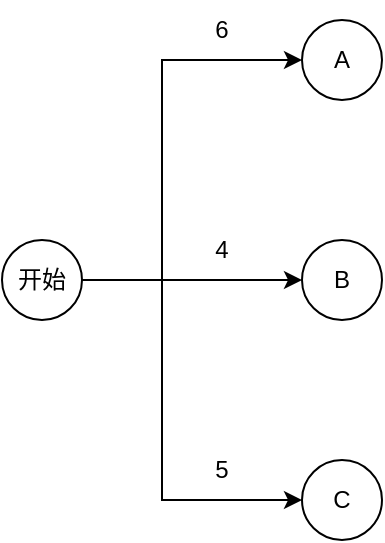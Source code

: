 <mxfile version="18.0.3" type="github">
  <diagram id="UC7k_6UZI5-NDLDnfBAu" name="Page-1">
    <mxGraphModel dx="1422" dy="761" grid="1" gridSize="10" guides="1" tooltips="1" connect="1" arrows="1" fold="1" page="1" pageScale="1" pageWidth="827" pageHeight="1169" math="0" shadow="0">
      <root>
        <mxCell id="0" />
        <mxCell id="1" parent="0" />
        <mxCell id="JF9083P7Rvr2tmet-11t-1" value="A" style="ellipse;whiteSpace=wrap;html=1;aspect=fixed;" vertex="1" parent="1">
          <mxGeometry x="190" y="150" width="40" height="40" as="geometry" />
        </mxCell>
        <mxCell id="JF9083P7Rvr2tmet-11t-3" value="C" style="ellipse;whiteSpace=wrap;html=1;aspect=fixed;" vertex="1" parent="1">
          <mxGeometry x="190" y="370" width="40" height="40" as="geometry" />
        </mxCell>
        <mxCell id="JF9083P7Rvr2tmet-11t-4" value="B" style="ellipse;whiteSpace=wrap;html=1;aspect=fixed;" vertex="1" parent="1">
          <mxGeometry x="190" y="260" width="40" height="40" as="geometry" />
        </mxCell>
        <mxCell id="JF9083P7Rvr2tmet-11t-7" style="edgeStyle=orthogonalEdgeStyle;rounded=0;orthogonalLoop=1;jettySize=auto;html=1;entryX=0;entryY=0.5;entryDx=0;entryDy=0;" edge="1" parent="1" source="JF9083P7Rvr2tmet-11t-6" target="JF9083P7Rvr2tmet-11t-1">
          <mxGeometry relative="1" as="geometry">
            <Array as="points">
              <mxPoint x="120" y="280" />
              <mxPoint x="120" y="170" />
            </Array>
          </mxGeometry>
        </mxCell>
        <mxCell id="JF9083P7Rvr2tmet-11t-8" style="edgeStyle=orthogonalEdgeStyle;rounded=0;orthogonalLoop=1;jettySize=auto;html=1;" edge="1" parent="1" source="JF9083P7Rvr2tmet-11t-6" target="JF9083P7Rvr2tmet-11t-4">
          <mxGeometry relative="1" as="geometry" />
        </mxCell>
        <mxCell id="JF9083P7Rvr2tmet-11t-9" style="edgeStyle=orthogonalEdgeStyle;rounded=0;orthogonalLoop=1;jettySize=auto;html=1;" edge="1" parent="1" source="JF9083P7Rvr2tmet-11t-6" target="JF9083P7Rvr2tmet-11t-3">
          <mxGeometry relative="1" as="geometry">
            <Array as="points">
              <mxPoint x="120" y="280" />
              <mxPoint x="120" y="390" />
            </Array>
          </mxGeometry>
        </mxCell>
        <mxCell id="JF9083P7Rvr2tmet-11t-6" value="开始" style="ellipse;whiteSpace=wrap;html=1;aspect=fixed;" vertex="1" parent="1">
          <mxGeometry x="40" y="260" width="40" height="40" as="geometry" />
        </mxCell>
        <mxCell id="JF9083P7Rvr2tmet-11t-10" value="6" style="text;html=1;strokeColor=none;fillColor=none;align=center;verticalAlign=middle;whiteSpace=wrap;rounded=0;" vertex="1" parent="1">
          <mxGeometry x="120" y="140" width="60" height="30" as="geometry" />
        </mxCell>
        <mxCell id="JF9083P7Rvr2tmet-11t-11" style="edgeStyle=orthogonalEdgeStyle;rounded=0;orthogonalLoop=1;jettySize=auto;html=1;exitX=0.5;exitY=1;exitDx=0;exitDy=0;" edge="1" parent="1" source="JF9083P7Rvr2tmet-11t-10" target="JF9083P7Rvr2tmet-11t-10">
          <mxGeometry relative="1" as="geometry" />
        </mxCell>
        <mxCell id="JF9083P7Rvr2tmet-11t-12" value="4" style="text;html=1;strokeColor=none;fillColor=none;align=center;verticalAlign=middle;whiteSpace=wrap;rounded=0;" vertex="1" parent="1">
          <mxGeometry x="120" y="250" width="60" height="30" as="geometry" />
        </mxCell>
        <mxCell id="JF9083P7Rvr2tmet-11t-13" value="5" style="text;html=1;strokeColor=none;fillColor=none;align=center;verticalAlign=middle;whiteSpace=wrap;rounded=0;" vertex="1" parent="1">
          <mxGeometry x="120" y="360" width="60" height="30" as="geometry" />
        </mxCell>
      </root>
    </mxGraphModel>
  </diagram>
</mxfile>
